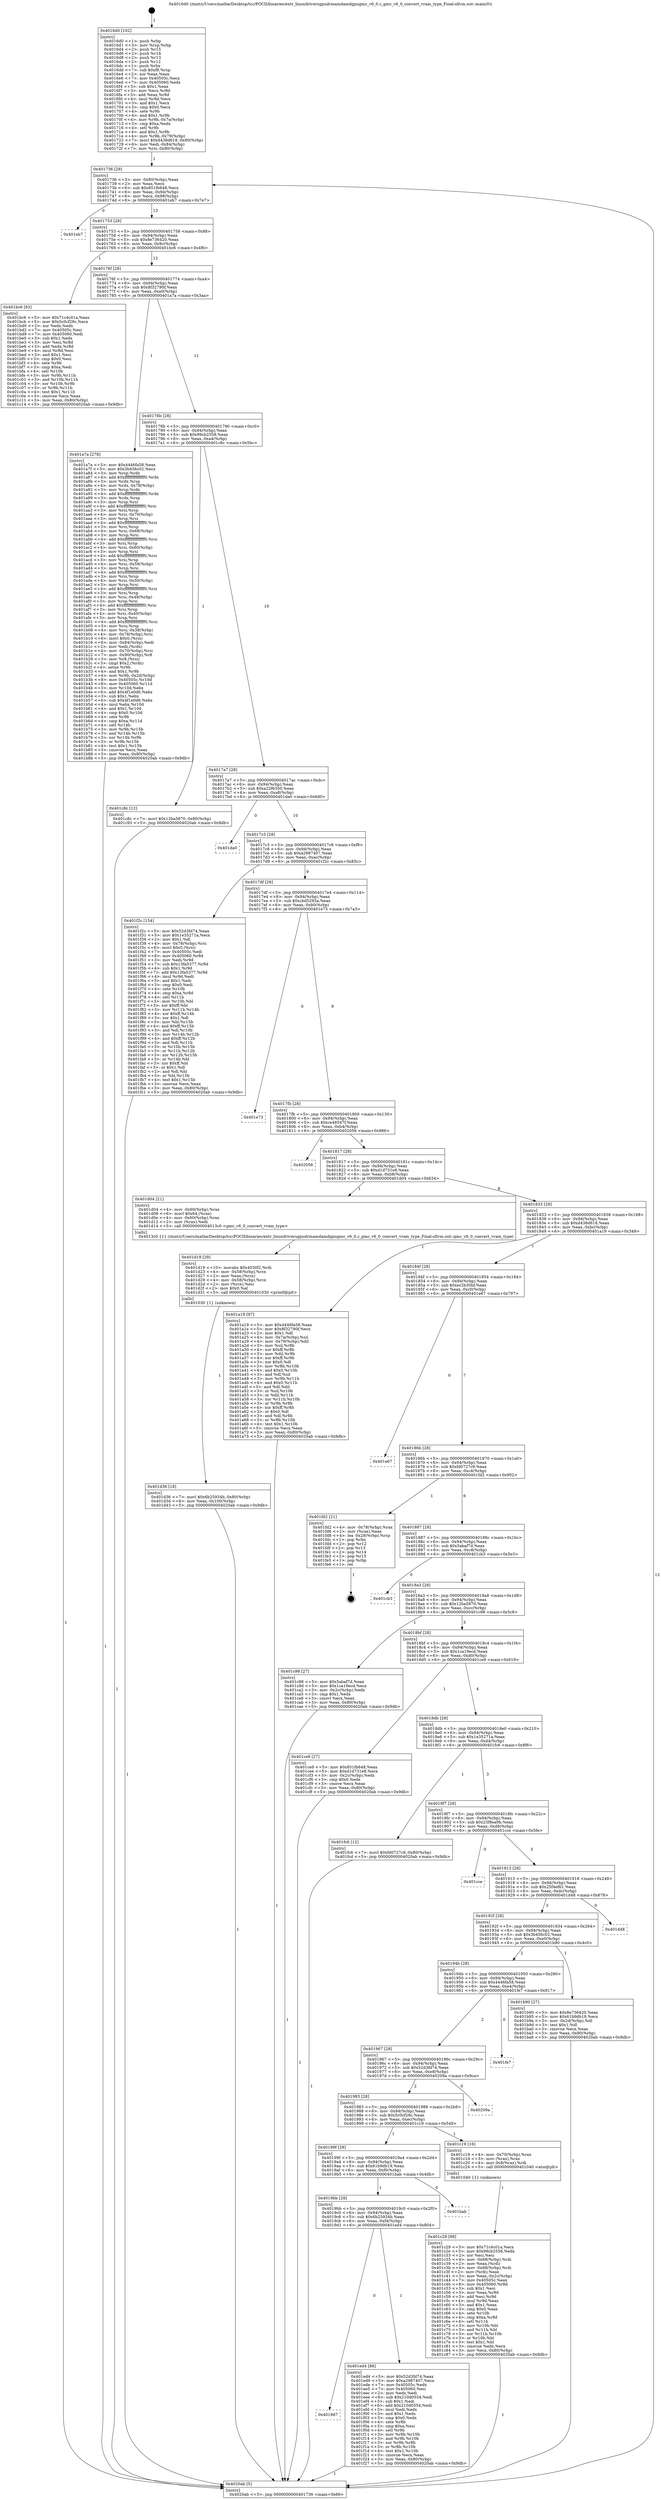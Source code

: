 digraph "0x4016d0" {
  label = "0x4016d0 (/mnt/c/Users/mathe/Desktop/tcc/POCII/binaries/extr_linuxdriversgpudrmamdamdgpugmc_v6_0.c_gmc_v6_0_convert_vram_type_Final-ollvm.out::main(0))"
  labelloc = "t"
  node[shape=record]

  Entry [label="",width=0.3,height=0.3,shape=circle,fillcolor=black,style=filled]
  "0x401736" [label="{
     0x401736 [29]\l
     | [instrs]\l
     &nbsp;&nbsp;0x401736 \<+3\>: mov -0x80(%rbp),%eax\l
     &nbsp;&nbsp;0x401739 \<+2\>: mov %eax,%ecx\l
     &nbsp;&nbsp;0x40173b \<+6\>: sub $0x851fb648,%ecx\l
     &nbsp;&nbsp;0x401741 \<+6\>: mov %eax,-0x94(%rbp)\l
     &nbsp;&nbsp;0x401747 \<+6\>: mov %ecx,-0x98(%rbp)\l
     &nbsp;&nbsp;0x40174d \<+6\>: je 0000000000401eb7 \<main+0x7e7\>\l
  }"]
  "0x401eb7" [label="{
     0x401eb7\l
  }", style=dashed]
  "0x401753" [label="{
     0x401753 [28]\l
     | [instrs]\l
     &nbsp;&nbsp;0x401753 \<+5\>: jmp 0000000000401758 \<main+0x88\>\l
     &nbsp;&nbsp;0x401758 \<+6\>: mov -0x94(%rbp),%eax\l
     &nbsp;&nbsp;0x40175e \<+5\>: sub $0x8e736420,%eax\l
     &nbsp;&nbsp;0x401763 \<+6\>: mov %eax,-0x9c(%rbp)\l
     &nbsp;&nbsp;0x401769 \<+6\>: je 0000000000401bc6 \<main+0x4f6\>\l
  }"]
  Exit [label="",width=0.3,height=0.3,shape=circle,fillcolor=black,style=filled,peripheries=2]
  "0x401bc6" [label="{
     0x401bc6 [83]\l
     | [instrs]\l
     &nbsp;&nbsp;0x401bc6 \<+5\>: mov $0x71c4c01a,%eax\l
     &nbsp;&nbsp;0x401bcb \<+5\>: mov $0x5c0cf28c,%ecx\l
     &nbsp;&nbsp;0x401bd0 \<+2\>: xor %edx,%edx\l
     &nbsp;&nbsp;0x401bd2 \<+7\>: mov 0x40505c,%esi\l
     &nbsp;&nbsp;0x401bd9 \<+7\>: mov 0x405060,%edi\l
     &nbsp;&nbsp;0x401be0 \<+3\>: sub $0x1,%edx\l
     &nbsp;&nbsp;0x401be3 \<+3\>: mov %esi,%r8d\l
     &nbsp;&nbsp;0x401be6 \<+3\>: add %edx,%r8d\l
     &nbsp;&nbsp;0x401be9 \<+4\>: imul %r8d,%esi\l
     &nbsp;&nbsp;0x401bed \<+3\>: and $0x1,%esi\l
     &nbsp;&nbsp;0x401bf0 \<+3\>: cmp $0x0,%esi\l
     &nbsp;&nbsp;0x401bf3 \<+4\>: sete %r9b\l
     &nbsp;&nbsp;0x401bf7 \<+3\>: cmp $0xa,%edi\l
     &nbsp;&nbsp;0x401bfa \<+4\>: setl %r10b\l
     &nbsp;&nbsp;0x401bfe \<+3\>: mov %r9b,%r11b\l
     &nbsp;&nbsp;0x401c01 \<+3\>: and %r10b,%r11b\l
     &nbsp;&nbsp;0x401c04 \<+3\>: xor %r10b,%r9b\l
     &nbsp;&nbsp;0x401c07 \<+3\>: or %r9b,%r11b\l
     &nbsp;&nbsp;0x401c0a \<+4\>: test $0x1,%r11b\l
     &nbsp;&nbsp;0x401c0e \<+3\>: cmovne %ecx,%eax\l
     &nbsp;&nbsp;0x401c11 \<+3\>: mov %eax,-0x80(%rbp)\l
     &nbsp;&nbsp;0x401c14 \<+5\>: jmp 00000000004020ab \<main+0x9db\>\l
  }"]
  "0x40176f" [label="{
     0x40176f [28]\l
     | [instrs]\l
     &nbsp;&nbsp;0x40176f \<+5\>: jmp 0000000000401774 \<main+0xa4\>\l
     &nbsp;&nbsp;0x401774 \<+6\>: mov -0x94(%rbp),%eax\l
     &nbsp;&nbsp;0x40177a \<+5\>: sub $0x8f32790f,%eax\l
     &nbsp;&nbsp;0x40177f \<+6\>: mov %eax,-0xa0(%rbp)\l
     &nbsp;&nbsp;0x401785 \<+6\>: je 0000000000401a7a \<main+0x3aa\>\l
  }"]
  "0x4019d7" [label="{
     0x4019d7\l
  }", style=dashed]
  "0x401a7a" [label="{
     0x401a7a [278]\l
     | [instrs]\l
     &nbsp;&nbsp;0x401a7a \<+5\>: mov $0x4446fa58,%eax\l
     &nbsp;&nbsp;0x401a7f \<+5\>: mov $0x3b456c02,%ecx\l
     &nbsp;&nbsp;0x401a84 \<+3\>: mov %rsp,%rdx\l
     &nbsp;&nbsp;0x401a87 \<+4\>: add $0xfffffffffffffff0,%rdx\l
     &nbsp;&nbsp;0x401a8b \<+3\>: mov %rdx,%rsp\l
     &nbsp;&nbsp;0x401a8e \<+4\>: mov %rdx,-0x78(%rbp)\l
     &nbsp;&nbsp;0x401a92 \<+3\>: mov %rsp,%rdx\l
     &nbsp;&nbsp;0x401a95 \<+4\>: add $0xfffffffffffffff0,%rdx\l
     &nbsp;&nbsp;0x401a99 \<+3\>: mov %rdx,%rsp\l
     &nbsp;&nbsp;0x401a9c \<+3\>: mov %rsp,%rsi\l
     &nbsp;&nbsp;0x401a9f \<+4\>: add $0xfffffffffffffff0,%rsi\l
     &nbsp;&nbsp;0x401aa3 \<+3\>: mov %rsi,%rsp\l
     &nbsp;&nbsp;0x401aa6 \<+4\>: mov %rsi,-0x70(%rbp)\l
     &nbsp;&nbsp;0x401aaa \<+3\>: mov %rsp,%rsi\l
     &nbsp;&nbsp;0x401aad \<+4\>: add $0xfffffffffffffff0,%rsi\l
     &nbsp;&nbsp;0x401ab1 \<+3\>: mov %rsi,%rsp\l
     &nbsp;&nbsp;0x401ab4 \<+4\>: mov %rsi,-0x68(%rbp)\l
     &nbsp;&nbsp;0x401ab8 \<+3\>: mov %rsp,%rsi\l
     &nbsp;&nbsp;0x401abb \<+4\>: add $0xfffffffffffffff0,%rsi\l
     &nbsp;&nbsp;0x401abf \<+3\>: mov %rsi,%rsp\l
     &nbsp;&nbsp;0x401ac2 \<+4\>: mov %rsi,-0x60(%rbp)\l
     &nbsp;&nbsp;0x401ac6 \<+3\>: mov %rsp,%rsi\l
     &nbsp;&nbsp;0x401ac9 \<+4\>: add $0xfffffffffffffff0,%rsi\l
     &nbsp;&nbsp;0x401acd \<+3\>: mov %rsi,%rsp\l
     &nbsp;&nbsp;0x401ad0 \<+4\>: mov %rsi,-0x58(%rbp)\l
     &nbsp;&nbsp;0x401ad4 \<+3\>: mov %rsp,%rsi\l
     &nbsp;&nbsp;0x401ad7 \<+4\>: add $0xfffffffffffffff0,%rsi\l
     &nbsp;&nbsp;0x401adb \<+3\>: mov %rsi,%rsp\l
     &nbsp;&nbsp;0x401ade \<+4\>: mov %rsi,-0x50(%rbp)\l
     &nbsp;&nbsp;0x401ae2 \<+3\>: mov %rsp,%rsi\l
     &nbsp;&nbsp;0x401ae5 \<+4\>: add $0xfffffffffffffff0,%rsi\l
     &nbsp;&nbsp;0x401ae9 \<+3\>: mov %rsi,%rsp\l
     &nbsp;&nbsp;0x401aec \<+4\>: mov %rsi,-0x48(%rbp)\l
     &nbsp;&nbsp;0x401af0 \<+3\>: mov %rsp,%rsi\l
     &nbsp;&nbsp;0x401af3 \<+4\>: add $0xfffffffffffffff0,%rsi\l
     &nbsp;&nbsp;0x401af7 \<+3\>: mov %rsi,%rsp\l
     &nbsp;&nbsp;0x401afa \<+4\>: mov %rsi,-0x40(%rbp)\l
     &nbsp;&nbsp;0x401afe \<+3\>: mov %rsp,%rsi\l
     &nbsp;&nbsp;0x401b01 \<+4\>: add $0xfffffffffffffff0,%rsi\l
     &nbsp;&nbsp;0x401b05 \<+3\>: mov %rsi,%rsp\l
     &nbsp;&nbsp;0x401b08 \<+4\>: mov %rsi,-0x38(%rbp)\l
     &nbsp;&nbsp;0x401b0c \<+4\>: mov -0x78(%rbp),%rsi\l
     &nbsp;&nbsp;0x401b10 \<+6\>: movl $0x0,(%rsi)\l
     &nbsp;&nbsp;0x401b16 \<+6\>: mov -0x84(%rbp),%edi\l
     &nbsp;&nbsp;0x401b1c \<+2\>: mov %edi,(%rdx)\l
     &nbsp;&nbsp;0x401b1e \<+4\>: mov -0x70(%rbp),%rsi\l
     &nbsp;&nbsp;0x401b22 \<+7\>: mov -0x90(%rbp),%r8\l
     &nbsp;&nbsp;0x401b29 \<+3\>: mov %r8,(%rsi)\l
     &nbsp;&nbsp;0x401b2c \<+3\>: cmpl $0x2,(%rdx)\l
     &nbsp;&nbsp;0x401b2f \<+4\>: setne %r9b\l
     &nbsp;&nbsp;0x401b33 \<+4\>: and $0x1,%r9b\l
     &nbsp;&nbsp;0x401b37 \<+4\>: mov %r9b,-0x2d(%rbp)\l
     &nbsp;&nbsp;0x401b3b \<+8\>: mov 0x40505c,%r10d\l
     &nbsp;&nbsp;0x401b43 \<+8\>: mov 0x405060,%r11d\l
     &nbsp;&nbsp;0x401b4b \<+3\>: mov %r10d,%ebx\l
     &nbsp;&nbsp;0x401b4e \<+6\>: add $0x4f1e0d6,%ebx\l
     &nbsp;&nbsp;0x401b54 \<+3\>: sub $0x1,%ebx\l
     &nbsp;&nbsp;0x401b57 \<+6\>: sub $0x4f1e0d6,%ebx\l
     &nbsp;&nbsp;0x401b5d \<+4\>: imul %ebx,%r10d\l
     &nbsp;&nbsp;0x401b61 \<+4\>: and $0x1,%r10d\l
     &nbsp;&nbsp;0x401b65 \<+4\>: cmp $0x0,%r10d\l
     &nbsp;&nbsp;0x401b69 \<+4\>: sete %r9b\l
     &nbsp;&nbsp;0x401b6d \<+4\>: cmp $0xa,%r11d\l
     &nbsp;&nbsp;0x401b71 \<+4\>: setl %r14b\l
     &nbsp;&nbsp;0x401b75 \<+3\>: mov %r9b,%r15b\l
     &nbsp;&nbsp;0x401b78 \<+3\>: and %r14b,%r15b\l
     &nbsp;&nbsp;0x401b7b \<+3\>: xor %r14b,%r9b\l
     &nbsp;&nbsp;0x401b7e \<+3\>: or %r9b,%r15b\l
     &nbsp;&nbsp;0x401b81 \<+4\>: test $0x1,%r15b\l
     &nbsp;&nbsp;0x401b85 \<+3\>: cmovne %ecx,%eax\l
     &nbsp;&nbsp;0x401b88 \<+3\>: mov %eax,-0x80(%rbp)\l
     &nbsp;&nbsp;0x401b8b \<+5\>: jmp 00000000004020ab \<main+0x9db\>\l
  }"]
  "0x40178b" [label="{
     0x40178b [28]\l
     | [instrs]\l
     &nbsp;&nbsp;0x40178b \<+5\>: jmp 0000000000401790 \<main+0xc0\>\l
     &nbsp;&nbsp;0x401790 \<+6\>: mov -0x94(%rbp),%eax\l
     &nbsp;&nbsp;0x401796 \<+5\>: sub $0x99cb2558,%eax\l
     &nbsp;&nbsp;0x40179b \<+6\>: mov %eax,-0xa4(%rbp)\l
     &nbsp;&nbsp;0x4017a1 \<+6\>: je 0000000000401c8c \<main+0x5bc\>\l
  }"]
  "0x401ed4" [label="{
     0x401ed4 [88]\l
     | [instrs]\l
     &nbsp;&nbsp;0x401ed4 \<+5\>: mov $0x52d3fd74,%eax\l
     &nbsp;&nbsp;0x401ed9 \<+5\>: mov $0xa2987407,%ecx\l
     &nbsp;&nbsp;0x401ede \<+7\>: mov 0x40505c,%edx\l
     &nbsp;&nbsp;0x401ee5 \<+7\>: mov 0x405060,%esi\l
     &nbsp;&nbsp;0x401eec \<+2\>: mov %edx,%edi\l
     &nbsp;&nbsp;0x401eee \<+6\>: sub $0x210d0554,%edi\l
     &nbsp;&nbsp;0x401ef4 \<+3\>: sub $0x1,%edi\l
     &nbsp;&nbsp;0x401ef7 \<+6\>: add $0x210d0554,%edi\l
     &nbsp;&nbsp;0x401efd \<+3\>: imul %edi,%edx\l
     &nbsp;&nbsp;0x401f00 \<+3\>: and $0x1,%edx\l
     &nbsp;&nbsp;0x401f03 \<+3\>: cmp $0x0,%edx\l
     &nbsp;&nbsp;0x401f06 \<+4\>: sete %r8b\l
     &nbsp;&nbsp;0x401f0a \<+3\>: cmp $0xa,%esi\l
     &nbsp;&nbsp;0x401f0d \<+4\>: setl %r9b\l
     &nbsp;&nbsp;0x401f11 \<+3\>: mov %r8b,%r10b\l
     &nbsp;&nbsp;0x401f14 \<+3\>: and %r9b,%r10b\l
     &nbsp;&nbsp;0x401f17 \<+3\>: xor %r9b,%r8b\l
     &nbsp;&nbsp;0x401f1a \<+3\>: or %r8b,%r10b\l
     &nbsp;&nbsp;0x401f1d \<+4\>: test $0x1,%r10b\l
     &nbsp;&nbsp;0x401f21 \<+3\>: cmovne %ecx,%eax\l
     &nbsp;&nbsp;0x401f24 \<+3\>: mov %eax,-0x80(%rbp)\l
     &nbsp;&nbsp;0x401f27 \<+5\>: jmp 00000000004020ab \<main+0x9db\>\l
  }"]
  "0x401c8c" [label="{
     0x401c8c [12]\l
     | [instrs]\l
     &nbsp;&nbsp;0x401c8c \<+7\>: movl $0x12ba5870,-0x80(%rbp)\l
     &nbsp;&nbsp;0x401c93 \<+5\>: jmp 00000000004020ab \<main+0x9db\>\l
  }"]
  "0x4017a7" [label="{
     0x4017a7 [28]\l
     | [instrs]\l
     &nbsp;&nbsp;0x4017a7 \<+5\>: jmp 00000000004017ac \<main+0xdc\>\l
     &nbsp;&nbsp;0x4017ac \<+6\>: mov -0x94(%rbp),%eax\l
     &nbsp;&nbsp;0x4017b2 \<+5\>: sub $0xa22f6350,%eax\l
     &nbsp;&nbsp;0x4017b7 \<+6\>: mov %eax,-0xa8(%rbp)\l
     &nbsp;&nbsp;0x4017bd \<+6\>: je 0000000000401da0 \<main+0x6d0\>\l
  }"]
  "0x4019bb" [label="{
     0x4019bb [28]\l
     | [instrs]\l
     &nbsp;&nbsp;0x4019bb \<+5\>: jmp 00000000004019c0 \<main+0x2f0\>\l
     &nbsp;&nbsp;0x4019c0 \<+6\>: mov -0x94(%rbp),%eax\l
     &nbsp;&nbsp;0x4019c6 \<+5\>: sub $0x6b25934b,%eax\l
     &nbsp;&nbsp;0x4019cb \<+6\>: mov %eax,-0xf4(%rbp)\l
     &nbsp;&nbsp;0x4019d1 \<+6\>: je 0000000000401ed4 \<main+0x804\>\l
  }"]
  "0x401da0" [label="{
     0x401da0\l
  }", style=dashed]
  "0x4017c3" [label="{
     0x4017c3 [28]\l
     | [instrs]\l
     &nbsp;&nbsp;0x4017c3 \<+5\>: jmp 00000000004017c8 \<main+0xf8\>\l
     &nbsp;&nbsp;0x4017c8 \<+6\>: mov -0x94(%rbp),%eax\l
     &nbsp;&nbsp;0x4017ce \<+5\>: sub $0xa2987407,%eax\l
     &nbsp;&nbsp;0x4017d3 \<+6\>: mov %eax,-0xac(%rbp)\l
     &nbsp;&nbsp;0x4017d9 \<+6\>: je 0000000000401f2c \<main+0x85c\>\l
  }"]
  "0x401bab" [label="{
     0x401bab\l
  }", style=dashed]
  "0x401f2c" [label="{
     0x401f2c [154]\l
     | [instrs]\l
     &nbsp;&nbsp;0x401f2c \<+5\>: mov $0x52d3fd74,%eax\l
     &nbsp;&nbsp;0x401f31 \<+5\>: mov $0x1e35271a,%ecx\l
     &nbsp;&nbsp;0x401f36 \<+2\>: mov $0x1,%dl\l
     &nbsp;&nbsp;0x401f38 \<+4\>: mov -0x78(%rbp),%rsi\l
     &nbsp;&nbsp;0x401f3c \<+6\>: movl $0x0,(%rsi)\l
     &nbsp;&nbsp;0x401f42 \<+7\>: mov 0x40505c,%edi\l
     &nbsp;&nbsp;0x401f49 \<+8\>: mov 0x405060,%r8d\l
     &nbsp;&nbsp;0x401f51 \<+3\>: mov %edi,%r9d\l
     &nbsp;&nbsp;0x401f54 \<+7\>: sub $0x13fa5377,%r9d\l
     &nbsp;&nbsp;0x401f5b \<+4\>: sub $0x1,%r9d\l
     &nbsp;&nbsp;0x401f5f \<+7\>: add $0x13fa5377,%r9d\l
     &nbsp;&nbsp;0x401f66 \<+4\>: imul %r9d,%edi\l
     &nbsp;&nbsp;0x401f6a \<+3\>: and $0x1,%edi\l
     &nbsp;&nbsp;0x401f6d \<+3\>: cmp $0x0,%edi\l
     &nbsp;&nbsp;0x401f70 \<+4\>: sete %r10b\l
     &nbsp;&nbsp;0x401f74 \<+4\>: cmp $0xa,%r8d\l
     &nbsp;&nbsp;0x401f78 \<+4\>: setl %r11b\l
     &nbsp;&nbsp;0x401f7c \<+3\>: mov %r10b,%bl\l
     &nbsp;&nbsp;0x401f7f \<+3\>: xor $0xff,%bl\l
     &nbsp;&nbsp;0x401f82 \<+3\>: mov %r11b,%r14b\l
     &nbsp;&nbsp;0x401f85 \<+4\>: xor $0xff,%r14b\l
     &nbsp;&nbsp;0x401f89 \<+3\>: xor $0x1,%dl\l
     &nbsp;&nbsp;0x401f8c \<+3\>: mov %bl,%r15b\l
     &nbsp;&nbsp;0x401f8f \<+4\>: and $0xff,%r15b\l
     &nbsp;&nbsp;0x401f93 \<+3\>: and %dl,%r10b\l
     &nbsp;&nbsp;0x401f96 \<+3\>: mov %r14b,%r12b\l
     &nbsp;&nbsp;0x401f99 \<+4\>: and $0xff,%r12b\l
     &nbsp;&nbsp;0x401f9d \<+3\>: and %dl,%r11b\l
     &nbsp;&nbsp;0x401fa0 \<+3\>: or %r10b,%r15b\l
     &nbsp;&nbsp;0x401fa3 \<+3\>: or %r11b,%r12b\l
     &nbsp;&nbsp;0x401fa6 \<+3\>: xor %r12b,%r15b\l
     &nbsp;&nbsp;0x401fa9 \<+3\>: or %r14b,%bl\l
     &nbsp;&nbsp;0x401fac \<+3\>: xor $0xff,%bl\l
     &nbsp;&nbsp;0x401faf \<+3\>: or $0x1,%dl\l
     &nbsp;&nbsp;0x401fb2 \<+2\>: and %dl,%bl\l
     &nbsp;&nbsp;0x401fb4 \<+3\>: or %bl,%r15b\l
     &nbsp;&nbsp;0x401fb7 \<+4\>: test $0x1,%r15b\l
     &nbsp;&nbsp;0x401fbb \<+3\>: cmovne %ecx,%eax\l
     &nbsp;&nbsp;0x401fbe \<+3\>: mov %eax,-0x80(%rbp)\l
     &nbsp;&nbsp;0x401fc1 \<+5\>: jmp 00000000004020ab \<main+0x9db\>\l
  }"]
  "0x4017df" [label="{
     0x4017df [28]\l
     | [instrs]\l
     &nbsp;&nbsp;0x4017df \<+5\>: jmp 00000000004017e4 \<main+0x114\>\l
     &nbsp;&nbsp;0x4017e4 \<+6\>: mov -0x94(%rbp),%eax\l
     &nbsp;&nbsp;0x4017ea \<+5\>: sub $0xcbd5293a,%eax\l
     &nbsp;&nbsp;0x4017ef \<+6\>: mov %eax,-0xb0(%rbp)\l
     &nbsp;&nbsp;0x4017f5 \<+6\>: je 0000000000401e73 \<main+0x7a3\>\l
  }"]
  "0x401d36" [label="{
     0x401d36 [18]\l
     | [instrs]\l
     &nbsp;&nbsp;0x401d36 \<+7\>: movl $0x6b25934b,-0x80(%rbp)\l
     &nbsp;&nbsp;0x401d3d \<+6\>: mov %eax,-0x100(%rbp)\l
     &nbsp;&nbsp;0x401d43 \<+5\>: jmp 00000000004020ab \<main+0x9db\>\l
  }"]
  "0x401e73" [label="{
     0x401e73\l
  }", style=dashed]
  "0x4017fb" [label="{
     0x4017fb [28]\l
     | [instrs]\l
     &nbsp;&nbsp;0x4017fb \<+5\>: jmp 0000000000401800 \<main+0x130\>\l
     &nbsp;&nbsp;0x401800 \<+6\>: mov -0x94(%rbp),%eax\l
     &nbsp;&nbsp;0x401806 \<+5\>: sub $0xce48547f,%eax\l
     &nbsp;&nbsp;0x40180b \<+6\>: mov %eax,-0xb4(%rbp)\l
     &nbsp;&nbsp;0x401811 \<+6\>: je 0000000000402056 \<main+0x986\>\l
  }"]
  "0x401d19" [label="{
     0x401d19 [29]\l
     | [instrs]\l
     &nbsp;&nbsp;0x401d19 \<+10\>: movabs $0x4030f2,%rdi\l
     &nbsp;&nbsp;0x401d23 \<+4\>: mov -0x58(%rbp),%rcx\l
     &nbsp;&nbsp;0x401d27 \<+2\>: mov %eax,(%rcx)\l
     &nbsp;&nbsp;0x401d29 \<+4\>: mov -0x58(%rbp),%rcx\l
     &nbsp;&nbsp;0x401d2d \<+2\>: mov (%rcx),%esi\l
     &nbsp;&nbsp;0x401d2f \<+2\>: mov $0x0,%al\l
     &nbsp;&nbsp;0x401d31 \<+5\>: call 0000000000401030 \<printf@plt\>\l
     | [calls]\l
     &nbsp;&nbsp;0x401030 \{1\} (unknown)\l
  }"]
  "0x402056" [label="{
     0x402056\l
  }", style=dashed]
  "0x401817" [label="{
     0x401817 [28]\l
     | [instrs]\l
     &nbsp;&nbsp;0x401817 \<+5\>: jmp 000000000040181c \<main+0x14c\>\l
     &nbsp;&nbsp;0x40181c \<+6\>: mov -0x94(%rbp),%eax\l
     &nbsp;&nbsp;0x401822 \<+5\>: sub $0xd1d731e8,%eax\l
     &nbsp;&nbsp;0x401827 \<+6\>: mov %eax,-0xb8(%rbp)\l
     &nbsp;&nbsp;0x40182d \<+6\>: je 0000000000401d04 \<main+0x634\>\l
  }"]
  "0x401c29" [label="{
     0x401c29 [99]\l
     | [instrs]\l
     &nbsp;&nbsp;0x401c29 \<+5\>: mov $0x71c4c01a,%ecx\l
     &nbsp;&nbsp;0x401c2e \<+5\>: mov $0x99cb2558,%edx\l
     &nbsp;&nbsp;0x401c33 \<+2\>: xor %esi,%esi\l
     &nbsp;&nbsp;0x401c35 \<+4\>: mov -0x68(%rbp),%rdi\l
     &nbsp;&nbsp;0x401c39 \<+2\>: mov %eax,(%rdi)\l
     &nbsp;&nbsp;0x401c3b \<+4\>: mov -0x68(%rbp),%rdi\l
     &nbsp;&nbsp;0x401c3f \<+2\>: mov (%rdi),%eax\l
     &nbsp;&nbsp;0x401c41 \<+3\>: mov %eax,-0x2c(%rbp)\l
     &nbsp;&nbsp;0x401c44 \<+7\>: mov 0x40505c,%eax\l
     &nbsp;&nbsp;0x401c4b \<+8\>: mov 0x405060,%r8d\l
     &nbsp;&nbsp;0x401c53 \<+3\>: sub $0x1,%esi\l
     &nbsp;&nbsp;0x401c56 \<+3\>: mov %eax,%r9d\l
     &nbsp;&nbsp;0x401c59 \<+3\>: add %esi,%r9d\l
     &nbsp;&nbsp;0x401c5c \<+4\>: imul %r9d,%eax\l
     &nbsp;&nbsp;0x401c60 \<+3\>: and $0x1,%eax\l
     &nbsp;&nbsp;0x401c63 \<+3\>: cmp $0x0,%eax\l
     &nbsp;&nbsp;0x401c66 \<+4\>: sete %r10b\l
     &nbsp;&nbsp;0x401c6a \<+4\>: cmp $0xa,%r8d\l
     &nbsp;&nbsp;0x401c6e \<+4\>: setl %r11b\l
     &nbsp;&nbsp;0x401c72 \<+3\>: mov %r10b,%bl\l
     &nbsp;&nbsp;0x401c75 \<+3\>: and %r11b,%bl\l
     &nbsp;&nbsp;0x401c78 \<+3\>: xor %r11b,%r10b\l
     &nbsp;&nbsp;0x401c7b \<+3\>: or %r10b,%bl\l
     &nbsp;&nbsp;0x401c7e \<+3\>: test $0x1,%bl\l
     &nbsp;&nbsp;0x401c81 \<+3\>: cmovne %edx,%ecx\l
     &nbsp;&nbsp;0x401c84 \<+3\>: mov %ecx,-0x80(%rbp)\l
     &nbsp;&nbsp;0x401c87 \<+5\>: jmp 00000000004020ab \<main+0x9db\>\l
  }"]
  "0x401d04" [label="{
     0x401d04 [21]\l
     | [instrs]\l
     &nbsp;&nbsp;0x401d04 \<+4\>: mov -0x60(%rbp),%rax\l
     &nbsp;&nbsp;0x401d08 \<+6\>: movl $0x64,(%rax)\l
     &nbsp;&nbsp;0x401d0e \<+4\>: mov -0x60(%rbp),%rax\l
     &nbsp;&nbsp;0x401d12 \<+2\>: mov (%rax),%edi\l
     &nbsp;&nbsp;0x401d14 \<+5\>: call 00000000004013c0 \<gmc_v6_0_convert_vram_type\>\l
     | [calls]\l
     &nbsp;&nbsp;0x4013c0 \{1\} (/mnt/c/Users/mathe/Desktop/tcc/POCII/binaries/extr_linuxdriversgpudrmamdamdgpugmc_v6_0.c_gmc_v6_0_convert_vram_type_Final-ollvm.out::gmc_v6_0_convert_vram_type)\l
  }"]
  "0x401833" [label="{
     0x401833 [28]\l
     | [instrs]\l
     &nbsp;&nbsp;0x401833 \<+5\>: jmp 0000000000401838 \<main+0x168\>\l
     &nbsp;&nbsp;0x401838 \<+6\>: mov -0x94(%rbp),%eax\l
     &nbsp;&nbsp;0x40183e \<+5\>: sub $0xd438d618,%eax\l
     &nbsp;&nbsp;0x401843 \<+6\>: mov %eax,-0xbc(%rbp)\l
     &nbsp;&nbsp;0x401849 \<+6\>: je 0000000000401a19 \<main+0x349\>\l
  }"]
  "0x40199f" [label="{
     0x40199f [28]\l
     | [instrs]\l
     &nbsp;&nbsp;0x40199f \<+5\>: jmp 00000000004019a4 \<main+0x2d4\>\l
     &nbsp;&nbsp;0x4019a4 \<+6\>: mov -0x94(%rbp),%eax\l
     &nbsp;&nbsp;0x4019aa \<+5\>: sub $0x61b9db19,%eax\l
     &nbsp;&nbsp;0x4019af \<+6\>: mov %eax,-0xf0(%rbp)\l
     &nbsp;&nbsp;0x4019b5 \<+6\>: je 0000000000401bab \<main+0x4db\>\l
  }"]
  "0x401a19" [label="{
     0x401a19 [97]\l
     | [instrs]\l
     &nbsp;&nbsp;0x401a19 \<+5\>: mov $0x4446fa58,%eax\l
     &nbsp;&nbsp;0x401a1e \<+5\>: mov $0x8f32790f,%ecx\l
     &nbsp;&nbsp;0x401a23 \<+2\>: mov $0x1,%dl\l
     &nbsp;&nbsp;0x401a25 \<+4\>: mov -0x7a(%rbp),%sil\l
     &nbsp;&nbsp;0x401a29 \<+4\>: mov -0x79(%rbp),%dil\l
     &nbsp;&nbsp;0x401a2d \<+3\>: mov %sil,%r8b\l
     &nbsp;&nbsp;0x401a30 \<+4\>: xor $0xff,%r8b\l
     &nbsp;&nbsp;0x401a34 \<+3\>: mov %dil,%r9b\l
     &nbsp;&nbsp;0x401a37 \<+4\>: xor $0xff,%r9b\l
     &nbsp;&nbsp;0x401a3b \<+3\>: xor $0x0,%dl\l
     &nbsp;&nbsp;0x401a3e \<+3\>: mov %r8b,%r10b\l
     &nbsp;&nbsp;0x401a41 \<+4\>: and $0x0,%r10b\l
     &nbsp;&nbsp;0x401a45 \<+3\>: and %dl,%sil\l
     &nbsp;&nbsp;0x401a48 \<+3\>: mov %r9b,%r11b\l
     &nbsp;&nbsp;0x401a4b \<+4\>: and $0x0,%r11b\l
     &nbsp;&nbsp;0x401a4f \<+3\>: and %dl,%dil\l
     &nbsp;&nbsp;0x401a52 \<+3\>: or %sil,%r10b\l
     &nbsp;&nbsp;0x401a55 \<+3\>: or %dil,%r11b\l
     &nbsp;&nbsp;0x401a58 \<+3\>: xor %r11b,%r10b\l
     &nbsp;&nbsp;0x401a5b \<+3\>: or %r9b,%r8b\l
     &nbsp;&nbsp;0x401a5e \<+4\>: xor $0xff,%r8b\l
     &nbsp;&nbsp;0x401a62 \<+3\>: or $0x0,%dl\l
     &nbsp;&nbsp;0x401a65 \<+3\>: and %dl,%r8b\l
     &nbsp;&nbsp;0x401a68 \<+3\>: or %r8b,%r10b\l
     &nbsp;&nbsp;0x401a6b \<+4\>: test $0x1,%r10b\l
     &nbsp;&nbsp;0x401a6f \<+3\>: cmovne %ecx,%eax\l
     &nbsp;&nbsp;0x401a72 \<+3\>: mov %eax,-0x80(%rbp)\l
     &nbsp;&nbsp;0x401a75 \<+5\>: jmp 00000000004020ab \<main+0x9db\>\l
  }"]
  "0x40184f" [label="{
     0x40184f [28]\l
     | [instrs]\l
     &nbsp;&nbsp;0x40184f \<+5\>: jmp 0000000000401854 \<main+0x184\>\l
     &nbsp;&nbsp;0x401854 \<+6\>: mov -0x94(%rbp),%eax\l
     &nbsp;&nbsp;0x40185a \<+5\>: sub $0xec2b30bf,%eax\l
     &nbsp;&nbsp;0x40185f \<+6\>: mov %eax,-0xc0(%rbp)\l
     &nbsp;&nbsp;0x401865 \<+6\>: je 0000000000401e67 \<main+0x797\>\l
  }"]
  "0x4020ab" [label="{
     0x4020ab [5]\l
     | [instrs]\l
     &nbsp;&nbsp;0x4020ab \<+5\>: jmp 0000000000401736 \<main+0x66\>\l
  }"]
  "0x4016d0" [label="{
     0x4016d0 [102]\l
     | [instrs]\l
     &nbsp;&nbsp;0x4016d0 \<+1\>: push %rbp\l
     &nbsp;&nbsp;0x4016d1 \<+3\>: mov %rsp,%rbp\l
     &nbsp;&nbsp;0x4016d4 \<+2\>: push %r15\l
     &nbsp;&nbsp;0x4016d6 \<+2\>: push %r14\l
     &nbsp;&nbsp;0x4016d8 \<+2\>: push %r13\l
     &nbsp;&nbsp;0x4016da \<+2\>: push %r12\l
     &nbsp;&nbsp;0x4016dc \<+1\>: push %rbx\l
     &nbsp;&nbsp;0x4016dd \<+7\>: sub $0xf8,%rsp\l
     &nbsp;&nbsp;0x4016e4 \<+2\>: xor %eax,%eax\l
     &nbsp;&nbsp;0x4016e6 \<+7\>: mov 0x40505c,%ecx\l
     &nbsp;&nbsp;0x4016ed \<+7\>: mov 0x405060,%edx\l
     &nbsp;&nbsp;0x4016f4 \<+3\>: sub $0x1,%eax\l
     &nbsp;&nbsp;0x4016f7 \<+3\>: mov %ecx,%r8d\l
     &nbsp;&nbsp;0x4016fa \<+3\>: add %eax,%r8d\l
     &nbsp;&nbsp;0x4016fd \<+4\>: imul %r8d,%ecx\l
     &nbsp;&nbsp;0x401701 \<+3\>: and $0x1,%ecx\l
     &nbsp;&nbsp;0x401704 \<+3\>: cmp $0x0,%ecx\l
     &nbsp;&nbsp;0x401707 \<+4\>: sete %r9b\l
     &nbsp;&nbsp;0x40170b \<+4\>: and $0x1,%r9b\l
     &nbsp;&nbsp;0x40170f \<+4\>: mov %r9b,-0x7a(%rbp)\l
     &nbsp;&nbsp;0x401713 \<+3\>: cmp $0xa,%edx\l
     &nbsp;&nbsp;0x401716 \<+4\>: setl %r9b\l
     &nbsp;&nbsp;0x40171a \<+4\>: and $0x1,%r9b\l
     &nbsp;&nbsp;0x40171e \<+4\>: mov %r9b,-0x79(%rbp)\l
     &nbsp;&nbsp;0x401722 \<+7\>: movl $0xd438d618,-0x80(%rbp)\l
     &nbsp;&nbsp;0x401729 \<+6\>: mov %edi,-0x84(%rbp)\l
     &nbsp;&nbsp;0x40172f \<+7\>: mov %rsi,-0x90(%rbp)\l
  }"]
  "0x401c19" [label="{
     0x401c19 [16]\l
     | [instrs]\l
     &nbsp;&nbsp;0x401c19 \<+4\>: mov -0x70(%rbp),%rax\l
     &nbsp;&nbsp;0x401c1d \<+3\>: mov (%rax),%rax\l
     &nbsp;&nbsp;0x401c20 \<+4\>: mov 0x8(%rax),%rdi\l
     &nbsp;&nbsp;0x401c24 \<+5\>: call 0000000000401040 \<atoi@plt\>\l
     | [calls]\l
     &nbsp;&nbsp;0x401040 \{1\} (unknown)\l
  }"]
  "0x401983" [label="{
     0x401983 [28]\l
     | [instrs]\l
     &nbsp;&nbsp;0x401983 \<+5\>: jmp 0000000000401988 \<main+0x2b8\>\l
     &nbsp;&nbsp;0x401988 \<+6\>: mov -0x94(%rbp),%eax\l
     &nbsp;&nbsp;0x40198e \<+5\>: sub $0x5c0cf28c,%eax\l
     &nbsp;&nbsp;0x401993 \<+6\>: mov %eax,-0xec(%rbp)\l
     &nbsp;&nbsp;0x401999 \<+6\>: je 0000000000401c19 \<main+0x549\>\l
  }"]
  "0x401e67" [label="{
     0x401e67\l
  }", style=dashed]
  "0x40186b" [label="{
     0x40186b [28]\l
     | [instrs]\l
     &nbsp;&nbsp;0x40186b \<+5\>: jmp 0000000000401870 \<main+0x1a0\>\l
     &nbsp;&nbsp;0x401870 \<+6\>: mov -0x94(%rbp),%eax\l
     &nbsp;&nbsp;0x401876 \<+5\>: sub $0xfd0727c9,%eax\l
     &nbsp;&nbsp;0x40187b \<+6\>: mov %eax,-0xc4(%rbp)\l
     &nbsp;&nbsp;0x401881 \<+6\>: je 0000000000401fd2 \<main+0x902\>\l
  }"]
  "0x40209a" [label="{
     0x40209a\l
  }", style=dashed]
  "0x401fd2" [label="{
     0x401fd2 [21]\l
     | [instrs]\l
     &nbsp;&nbsp;0x401fd2 \<+4\>: mov -0x78(%rbp),%rax\l
     &nbsp;&nbsp;0x401fd6 \<+2\>: mov (%rax),%eax\l
     &nbsp;&nbsp;0x401fd8 \<+4\>: lea -0x28(%rbp),%rsp\l
     &nbsp;&nbsp;0x401fdc \<+1\>: pop %rbx\l
     &nbsp;&nbsp;0x401fdd \<+2\>: pop %r12\l
     &nbsp;&nbsp;0x401fdf \<+2\>: pop %r13\l
     &nbsp;&nbsp;0x401fe1 \<+2\>: pop %r14\l
     &nbsp;&nbsp;0x401fe3 \<+2\>: pop %r15\l
     &nbsp;&nbsp;0x401fe5 \<+1\>: pop %rbp\l
     &nbsp;&nbsp;0x401fe6 \<+1\>: ret\l
  }"]
  "0x401887" [label="{
     0x401887 [28]\l
     | [instrs]\l
     &nbsp;&nbsp;0x401887 \<+5\>: jmp 000000000040188c \<main+0x1bc\>\l
     &nbsp;&nbsp;0x40188c \<+6\>: mov -0x94(%rbp),%eax\l
     &nbsp;&nbsp;0x401892 \<+5\>: sub $0x5abaf7d,%eax\l
     &nbsp;&nbsp;0x401897 \<+6\>: mov %eax,-0xc8(%rbp)\l
     &nbsp;&nbsp;0x40189d \<+6\>: je 0000000000401cb3 \<main+0x5e3\>\l
  }"]
  "0x401967" [label="{
     0x401967 [28]\l
     | [instrs]\l
     &nbsp;&nbsp;0x401967 \<+5\>: jmp 000000000040196c \<main+0x29c\>\l
     &nbsp;&nbsp;0x40196c \<+6\>: mov -0x94(%rbp),%eax\l
     &nbsp;&nbsp;0x401972 \<+5\>: sub $0x52d3fd74,%eax\l
     &nbsp;&nbsp;0x401977 \<+6\>: mov %eax,-0xe8(%rbp)\l
     &nbsp;&nbsp;0x40197d \<+6\>: je 000000000040209a \<main+0x9ca\>\l
  }"]
  "0x401cb3" [label="{
     0x401cb3\l
  }", style=dashed]
  "0x4018a3" [label="{
     0x4018a3 [28]\l
     | [instrs]\l
     &nbsp;&nbsp;0x4018a3 \<+5\>: jmp 00000000004018a8 \<main+0x1d8\>\l
     &nbsp;&nbsp;0x4018a8 \<+6\>: mov -0x94(%rbp),%eax\l
     &nbsp;&nbsp;0x4018ae \<+5\>: sub $0x12ba5870,%eax\l
     &nbsp;&nbsp;0x4018b3 \<+6\>: mov %eax,-0xcc(%rbp)\l
     &nbsp;&nbsp;0x4018b9 \<+6\>: je 0000000000401c98 \<main+0x5c8\>\l
  }"]
  "0x401fe7" [label="{
     0x401fe7\l
  }", style=dashed]
  "0x401c98" [label="{
     0x401c98 [27]\l
     | [instrs]\l
     &nbsp;&nbsp;0x401c98 \<+5\>: mov $0x5abaf7d,%eax\l
     &nbsp;&nbsp;0x401c9d \<+5\>: mov $0x1ca19ecd,%ecx\l
     &nbsp;&nbsp;0x401ca2 \<+3\>: mov -0x2c(%rbp),%edx\l
     &nbsp;&nbsp;0x401ca5 \<+3\>: cmp $0x1,%edx\l
     &nbsp;&nbsp;0x401ca8 \<+3\>: cmovl %ecx,%eax\l
     &nbsp;&nbsp;0x401cab \<+3\>: mov %eax,-0x80(%rbp)\l
     &nbsp;&nbsp;0x401cae \<+5\>: jmp 00000000004020ab \<main+0x9db\>\l
  }"]
  "0x4018bf" [label="{
     0x4018bf [28]\l
     | [instrs]\l
     &nbsp;&nbsp;0x4018bf \<+5\>: jmp 00000000004018c4 \<main+0x1f4\>\l
     &nbsp;&nbsp;0x4018c4 \<+6\>: mov -0x94(%rbp),%eax\l
     &nbsp;&nbsp;0x4018ca \<+5\>: sub $0x1ca19ecd,%eax\l
     &nbsp;&nbsp;0x4018cf \<+6\>: mov %eax,-0xd0(%rbp)\l
     &nbsp;&nbsp;0x4018d5 \<+6\>: je 0000000000401ce9 \<main+0x619\>\l
  }"]
  "0x40194b" [label="{
     0x40194b [28]\l
     | [instrs]\l
     &nbsp;&nbsp;0x40194b \<+5\>: jmp 0000000000401950 \<main+0x280\>\l
     &nbsp;&nbsp;0x401950 \<+6\>: mov -0x94(%rbp),%eax\l
     &nbsp;&nbsp;0x401956 \<+5\>: sub $0x4446fa58,%eax\l
     &nbsp;&nbsp;0x40195b \<+6\>: mov %eax,-0xe4(%rbp)\l
     &nbsp;&nbsp;0x401961 \<+6\>: je 0000000000401fe7 \<main+0x917\>\l
  }"]
  "0x401ce9" [label="{
     0x401ce9 [27]\l
     | [instrs]\l
     &nbsp;&nbsp;0x401ce9 \<+5\>: mov $0x851fb648,%eax\l
     &nbsp;&nbsp;0x401cee \<+5\>: mov $0xd1d731e8,%ecx\l
     &nbsp;&nbsp;0x401cf3 \<+3\>: mov -0x2c(%rbp),%edx\l
     &nbsp;&nbsp;0x401cf6 \<+3\>: cmp $0x0,%edx\l
     &nbsp;&nbsp;0x401cf9 \<+3\>: cmove %ecx,%eax\l
     &nbsp;&nbsp;0x401cfc \<+3\>: mov %eax,-0x80(%rbp)\l
     &nbsp;&nbsp;0x401cff \<+5\>: jmp 00000000004020ab \<main+0x9db\>\l
  }"]
  "0x4018db" [label="{
     0x4018db [28]\l
     | [instrs]\l
     &nbsp;&nbsp;0x4018db \<+5\>: jmp 00000000004018e0 \<main+0x210\>\l
     &nbsp;&nbsp;0x4018e0 \<+6\>: mov -0x94(%rbp),%eax\l
     &nbsp;&nbsp;0x4018e6 \<+5\>: sub $0x1e35271a,%eax\l
     &nbsp;&nbsp;0x4018eb \<+6\>: mov %eax,-0xd4(%rbp)\l
     &nbsp;&nbsp;0x4018f1 \<+6\>: je 0000000000401fc6 \<main+0x8f6\>\l
  }"]
  "0x401b90" [label="{
     0x401b90 [27]\l
     | [instrs]\l
     &nbsp;&nbsp;0x401b90 \<+5\>: mov $0x8e736420,%eax\l
     &nbsp;&nbsp;0x401b95 \<+5\>: mov $0x61b9db19,%ecx\l
     &nbsp;&nbsp;0x401b9a \<+3\>: mov -0x2d(%rbp),%dl\l
     &nbsp;&nbsp;0x401b9d \<+3\>: test $0x1,%dl\l
     &nbsp;&nbsp;0x401ba0 \<+3\>: cmovne %ecx,%eax\l
     &nbsp;&nbsp;0x401ba3 \<+3\>: mov %eax,-0x80(%rbp)\l
     &nbsp;&nbsp;0x401ba6 \<+5\>: jmp 00000000004020ab \<main+0x9db\>\l
  }"]
  "0x401fc6" [label="{
     0x401fc6 [12]\l
     | [instrs]\l
     &nbsp;&nbsp;0x401fc6 \<+7\>: movl $0xfd0727c9,-0x80(%rbp)\l
     &nbsp;&nbsp;0x401fcd \<+5\>: jmp 00000000004020ab \<main+0x9db\>\l
  }"]
  "0x4018f7" [label="{
     0x4018f7 [28]\l
     | [instrs]\l
     &nbsp;&nbsp;0x4018f7 \<+5\>: jmp 00000000004018fc \<main+0x22c\>\l
     &nbsp;&nbsp;0x4018fc \<+6\>: mov -0x94(%rbp),%eax\l
     &nbsp;&nbsp;0x401902 \<+5\>: sub $0x23f8ea9b,%eax\l
     &nbsp;&nbsp;0x401907 \<+6\>: mov %eax,-0xd8(%rbp)\l
     &nbsp;&nbsp;0x40190d \<+6\>: je 0000000000401cce \<main+0x5fe\>\l
  }"]
  "0x40192f" [label="{
     0x40192f [28]\l
     | [instrs]\l
     &nbsp;&nbsp;0x40192f \<+5\>: jmp 0000000000401934 \<main+0x264\>\l
     &nbsp;&nbsp;0x401934 \<+6\>: mov -0x94(%rbp),%eax\l
     &nbsp;&nbsp;0x40193a \<+5\>: sub $0x3b456c02,%eax\l
     &nbsp;&nbsp;0x40193f \<+6\>: mov %eax,-0xe0(%rbp)\l
     &nbsp;&nbsp;0x401945 \<+6\>: je 0000000000401b90 \<main+0x4c0\>\l
  }"]
  "0x401cce" [label="{
     0x401cce\l
  }", style=dashed]
  "0x401913" [label="{
     0x401913 [28]\l
     | [instrs]\l
     &nbsp;&nbsp;0x401913 \<+5\>: jmp 0000000000401918 \<main+0x248\>\l
     &nbsp;&nbsp;0x401918 \<+6\>: mov -0x94(%rbp),%eax\l
     &nbsp;&nbsp;0x40191e \<+5\>: sub $0x25f4ef61,%eax\l
     &nbsp;&nbsp;0x401923 \<+6\>: mov %eax,-0xdc(%rbp)\l
     &nbsp;&nbsp;0x401929 \<+6\>: je 0000000000401d48 \<main+0x678\>\l
  }"]
  "0x401d48" [label="{
     0x401d48\l
  }", style=dashed]
  Entry -> "0x4016d0" [label=" 1"]
  "0x401736" -> "0x401eb7" [label=" 0"]
  "0x401736" -> "0x401753" [label=" 13"]
  "0x401fd2" -> Exit [label=" 1"]
  "0x401753" -> "0x401bc6" [label=" 1"]
  "0x401753" -> "0x40176f" [label=" 12"]
  "0x401fc6" -> "0x4020ab" [label=" 1"]
  "0x40176f" -> "0x401a7a" [label=" 1"]
  "0x40176f" -> "0x40178b" [label=" 11"]
  "0x401f2c" -> "0x4020ab" [label=" 1"]
  "0x40178b" -> "0x401c8c" [label=" 1"]
  "0x40178b" -> "0x4017a7" [label=" 10"]
  "0x401ed4" -> "0x4020ab" [label=" 1"]
  "0x4017a7" -> "0x401da0" [label=" 0"]
  "0x4017a7" -> "0x4017c3" [label=" 10"]
  "0x4019bb" -> "0x401ed4" [label=" 1"]
  "0x4017c3" -> "0x401f2c" [label=" 1"]
  "0x4017c3" -> "0x4017df" [label=" 9"]
  "0x4019bb" -> "0x4019d7" [label=" 0"]
  "0x4017df" -> "0x401e73" [label=" 0"]
  "0x4017df" -> "0x4017fb" [label=" 9"]
  "0x40199f" -> "0x401bab" [label=" 0"]
  "0x4017fb" -> "0x402056" [label=" 0"]
  "0x4017fb" -> "0x401817" [label=" 9"]
  "0x40199f" -> "0x4019bb" [label=" 1"]
  "0x401817" -> "0x401d04" [label=" 1"]
  "0x401817" -> "0x401833" [label=" 8"]
  "0x401d36" -> "0x4020ab" [label=" 1"]
  "0x401833" -> "0x401a19" [label=" 1"]
  "0x401833" -> "0x40184f" [label=" 7"]
  "0x401a19" -> "0x4020ab" [label=" 1"]
  "0x4016d0" -> "0x401736" [label=" 1"]
  "0x4020ab" -> "0x401736" [label=" 12"]
  "0x401d19" -> "0x401d36" [label=" 1"]
  "0x401a7a" -> "0x4020ab" [label=" 1"]
  "0x401d04" -> "0x401d19" [label=" 1"]
  "0x40184f" -> "0x401e67" [label=" 0"]
  "0x40184f" -> "0x40186b" [label=" 7"]
  "0x401c98" -> "0x4020ab" [label=" 1"]
  "0x40186b" -> "0x401fd2" [label=" 1"]
  "0x40186b" -> "0x401887" [label=" 6"]
  "0x401c8c" -> "0x4020ab" [label=" 1"]
  "0x401887" -> "0x401cb3" [label=" 0"]
  "0x401887" -> "0x4018a3" [label=" 6"]
  "0x401c19" -> "0x401c29" [label=" 1"]
  "0x4018a3" -> "0x401c98" [label=" 1"]
  "0x4018a3" -> "0x4018bf" [label=" 5"]
  "0x401983" -> "0x40199f" [label=" 1"]
  "0x4018bf" -> "0x401ce9" [label=" 1"]
  "0x4018bf" -> "0x4018db" [label=" 4"]
  "0x401ce9" -> "0x4020ab" [label=" 1"]
  "0x4018db" -> "0x401fc6" [label=" 1"]
  "0x4018db" -> "0x4018f7" [label=" 3"]
  "0x401967" -> "0x401983" [label=" 2"]
  "0x4018f7" -> "0x401cce" [label=" 0"]
  "0x4018f7" -> "0x401913" [label=" 3"]
  "0x401c29" -> "0x4020ab" [label=" 1"]
  "0x401913" -> "0x401d48" [label=" 0"]
  "0x401913" -> "0x40192f" [label=" 3"]
  "0x401967" -> "0x40209a" [label=" 0"]
  "0x40192f" -> "0x401b90" [label=" 1"]
  "0x40192f" -> "0x40194b" [label=" 2"]
  "0x401b90" -> "0x4020ab" [label=" 1"]
  "0x401bc6" -> "0x4020ab" [label=" 1"]
  "0x401983" -> "0x401c19" [label=" 1"]
  "0x40194b" -> "0x401fe7" [label=" 0"]
  "0x40194b" -> "0x401967" [label=" 2"]
}

